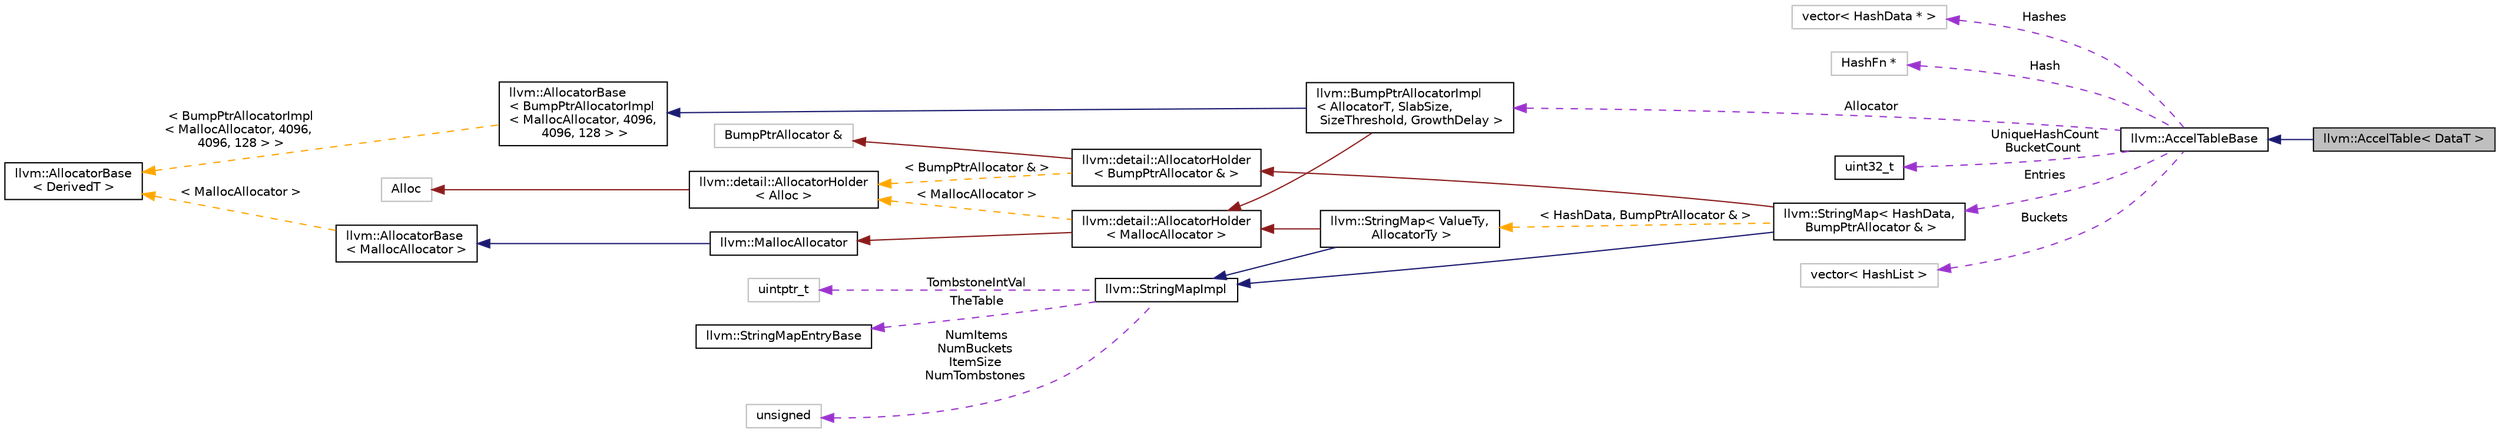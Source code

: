 digraph "llvm::AccelTable&lt; DataT &gt;"
{
 // LATEX_PDF_SIZE
  bgcolor="transparent";
  edge [fontname="Helvetica",fontsize="10",labelfontname="Helvetica",labelfontsize="10"];
  node [fontname="Helvetica",fontsize="10",shape=record];
  rankdir="LR";
  Node1 [label="llvm::AccelTable\< DataT \>",height=0.2,width=0.4,color="black", fillcolor="grey75", style="filled", fontcolor="black",tooltip="This class holds an abstract representation of an Accelerator Table, consisting of a sequence of buck..."];
  Node2 -> Node1 [dir="back",color="midnightblue",fontsize="10",style="solid",fontname="Helvetica"];
  Node2 [label="llvm::AccelTableBase",height=0.2,width=0.4,color="black",URL="$classllvm_1_1AccelTableBase.html",tooltip="A base class holding non-template-dependant functionality of the AccelTable class."];
  Node3 -> Node2 [dir="back",color="darkorchid3",fontsize="10",style="dashed",label=" Hashes" ,fontname="Helvetica"];
  Node3 [label="vector\< HashData * \>",height=0.2,width=0.4,color="grey75",tooltip=" "];
  Node4 -> Node2 [dir="back",color="darkorchid3",fontsize="10",style="dashed",label=" Hash" ,fontname="Helvetica"];
  Node4 [label="HashFn *",height=0.2,width=0.4,color="grey75",tooltip=" "];
  Node5 -> Node2 [dir="back",color="darkorchid3",fontsize="10",style="dashed",label=" Allocator" ,fontname="Helvetica"];
  Node5 [label="llvm::BumpPtrAllocatorImpl\l\< AllocatorT, SlabSize,\l SizeThreshold, GrowthDelay \>",height=0.2,width=0.4,color="black",URL="$classllvm_1_1BumpPtrAllocatorImpl.html",tooltip="Allocate memory in an ever growing pool, as if by bump-pointer."];
  Node6 -> Node5 [dir="back",color="midnightblue",fontsize="10",style="solid",fontname="Helvetica"];
  Node6 [label="llvm::AllocatorBase\l\< BumpPtrAllocatorImpl\l\< MallocAllocator, 4096,\l 4096, 128 \> \>",height=0.2,width=0.4,color="black",URL="$classllvm_1_1AllocatorBase.html",tooltip=" "];
  Node7 -> Node6 [dir="back",color="orange",fontsize="10",style="dashed",label=" \< BumpPtrAllocatorImpl\l\< MallocAllocator, 4096,\l 4096, 128 \> \>" ,fontname="Helvetica"];
  Node7 [label="llvm::AllocatorBase\l\< DerivedT \>",height=0.2,width=0.4,color="black",URL="$classllvm_1_1AllocatorBase.html",tooltip="CRTP base class providing obvious overloads for the core Allocate() methods of LLVM-style allocators."];
  Node8 -> Node5 [dir="back",color="firebrick4",fontsize="10",style="solid",fontname="Helvetica"];
  Node8 [label="llvm::detail::AllocatorHolder\l\< MallocAllocator \>",height=0.2,width=0.4,color="black",URL="$classllvm_1_1detail_1_1AllocatorHolder.html",tooltip=" "];
  Node9 -> Node8 [dir="back",color="firebrick4",fontsize="10",style="solid",fontname="Helvetica"];
  Node9 [label="llvm::MallocAllocator",height=0.2,width=0.4,color="black",URL="$classllvm_1_1MallocAllocator.html",tooltip=" "];
  Node10 -> Node9 [dir="back",color="midnightblue",fontsize="10",style="solid",fontname="Helvetica"];
  Node10 [label="llvm::AllocatorBase\l\< MallocAllocator \>",height=0.2,width=0.4,color="black",URL="$classllvm_1_1AllocatorBase.html",tooltip=" "];
  Node7 -> Node10 [dir="back",color="orange",fontsize="10",style="dashed",label=" \< MallocAllocator \>" ,fontname="Helvetica"];
  Node11 -> Node8 [dir="back",color="orange",fontsize="10",style="dashed",label=" \< MallocAllocator \>" ,fontname="Helvetica"];
  Node11 [label="llvm::detail::AllocatorHolder\l\< Alloc \>",height=0.2,width=0.4,color="black",URL="$classllvm_1_1detail_1_1AllocatorHolder.html",tooltip=" "];
  Node12 -> Node11 [dir="back",color="firebrick4",fontsize="10",style="solid",fontname="Helvetica"];
  Node12 [label="Alloc",height=0.2,width=0.4,color="grey75",tooltip=" "];
  Node13 -> Node2 [dir="back",color="darkorchid3",fontsize="10",style="dashed",label=" UniqueHashCount\nBucketCount" ,fontname="Helvetica"];
  Node13 [label="uint32_t",height=0.2,width=0.4,color="black",URL="$classuint32__t.html",tooltip=" "];
  Node14 -> Node2 [dir="back",color="darkorchid3",fontsize="10",style="dashed",label=" Entries" ,fontname="Helvetica"];
  Node14 [label="llvm::StringMap\< HashData,\l BumpPtrAllocator & \>",height=0.2,width=0.4,color="black",URL="$classllvm_1_1StringMap.html",tooltip=" "];
  Node15 -> Node14 [dir="back",color="midnightblue",fontsize="10",style="solid",fontname="Helvetica"];
  Node15 [label="llvm::StringMapImpl",height=0.2,width=0.4,color="black",URL="$classllvm_1_1StringMapImpl.html",tooltip="StringMapImpl - This is the base class of StringMap that is shared among all of its instantiations."];
  Node16 -> Node15 [dir="back",color="darkorchid3",fontsize="10",style="dashed",label=" TheTable" ,fontname="Helvetica"];
  Node16 [label="llvm::StringMapEntryBase",height=0.2,width=0.4,color="black",URL="$classllvm_1_1StringMapEntryBase.html",tooltip="StringMapEntryBase - Shared base class of StringMapEntry instances."];
  Node17 -> Node15 [dir="back",color="darkorchid3",fontsize="10",style="dashed",label=" NumItems\nNumBuckets\nItemSize\nNumTombstones" ,fontname="Helvetica"];
  Node17 [label="unsigned",height=0.2,width=0.4,color="grey75",tooltip=" "];
  Node18 -> Node15 [dir="back",color="darkorchid3",fontsize="10",style="dashed",label=" TombstoneIntVal" ,fontname="Helvetica"];
  Node18 [label="uintptr_t",height=0.2,width=0.4,color="grey75",tooltip=" "];
  Node19 -> Node14 [dir="back",color="firebrick4",fontsize="10",style="solid",fontname="Helvetica"];
  Node19 [label="llvm::detail::AllocatorHolder\l\< BumpPtrAllocator & \>",height=0.2,width=0.4,color="black",URL="$classllvm_1_1detail_1_1AllocatorHolder.html",tooltip=" "];
  Node20 -> Node19 [dir="back",color="firebrick4",fontsize="10",style="solid",fontname="Helvetica"];
  Node20 [label="BumpPtrAllocator &",height=0.2,width=0.4,color="grey75",tooltip=" "];
  Node11 -> Node19 [dir="back",color="orange",fontsize="10",style="dashed",label=" \< BumpPtrAllocator & \>" ,fontname="Helvetica"];
  Node21 -> Node14 [dir="back",color="orange",fontsize="10",style="dashed",label=" \< HashData, BumpPtrAllocator & \>" ,fontname="Helvetica"];
  Node21 [label="llvm::StringMap\< ValueTy,\l AllocatorTy \>",height=0.2,width=0.4,color="black",URL="$classllvm_1_1StringMap.html",tooltip="StringMap - This is an unconventional map that is specialized for handling keys that are \"strings\",..."];
  Node15 -> Node21 [dir="back",color="midnightblue",fontsize="10",style="solid",fontname="Helvetica"];
  Node8 -> Node21 [dir="back",color="firebrick4",fontsize="10",style="solid",fontname="Helvetica"];
  Node22 -> Node2 [dir="back",color="darkorchid3",fontsize="10",style="dashed",label=" Buckets" ,fontname="Helvetica"];
  Node22 [label="vector\< HashList \>",height=0.2,width=0.4,color="grey75",tooltip=" "];
}
